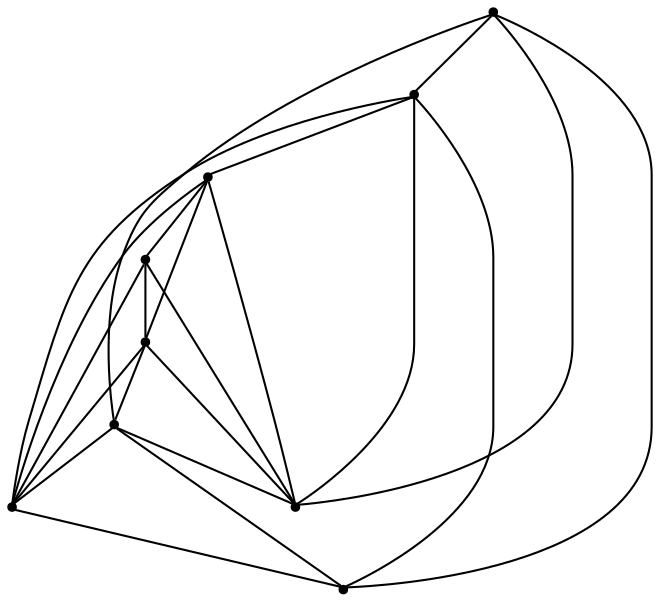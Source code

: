 graph {
  node [shape=point,comment="{\"directed\":false,\"doi\":\"10.1007/978-3-030-92931-2_7\",\"figure\":\"2 (2)\"}"]

  v0 [pos="1184.7648050054747,1676.0290113967962"]
  v1 [pos="1008.7940490704631,1952.5487591609444"]
  v2 [pos="1109.350658503039,1776.5812885443434"]
  v3 [pos="1046.5031730481517,1826.859525510183"]
  v4 [pos="971.0869917163496,1826.859525510183"]
  v5 [pos="908.2405395732497,1776.5812885443431"]
  v6 [pos="832.824358241448,1676.0290113967965"]
  v7 [pos="1047.7200645976363,1713.2343929634"]
  v8 [pos="977.0723310176869,1751.6859650669717"]

  v0 -- v1 [id="-1",pos="1184.7648050054747,1676.0290113967962 1201.524772463902,1798.809619292787 1127.1212366839393,1915.7266838784947 1008.7940490704631,1952.5487591609444"]
  v2 -- v1 [id="-2",pos="1109.350658503039,1776.5812885443434 1126.1960252064348,1852.3841122569613 1082.6599606758946,1928.5786358219996 1008.7940490704631,1952.5487591609444"]
  v3 -- v1 [id="-3",pos="1046.5031730481517,1826.859525510183 1058.3936030676914,1872.5079465255858 1043.8495965834093,1920.9816934894823 1008.7940490704631,1952.5487591609444"]
  v3 -- v5 [id="-4",pos="1046.5031730481517,1826.859525510183 1030.8683390524707,1849.6461557236019 1004.0848975181138,1862.1479941301873 976.5722240095973,1859.4934645783821 934.807224088779,1855.4636615836976 904.2148363343176,1818.3457766075048 908.2405395732497,1776.5812885443431"]
  v4 -- v1 [id="-5",pos="971.0869917163496,1826.859525510183 960.3237935773406,1872.478696211931 974.6969379832685,1920.3815533584532 1008.7940490704631,1952.5487591609444"]
  v5 -- v1 [id="-6",pos="908.2405395732497,1776.5812885443431 891.3961743874327,1852.3841122569613 934.9323025063908,1928.5786358219996 1008.7940490704631,1952.5487591609444"]
  v6 -- v5 [id="-7",pos="832.824358241448,1676.0290113967965 908.2405395732497,1776.5812885443431 908.2405395732497,1776.5812885443431 908.2405395732497,1776.5812885443431"]
  v6 -- v7 [id="-8",pos="832.824358241448,1676.0290113967965 1047.7200645976363,1713.2343929634 1047.7200645976363,1713.2343929634 1047.7200645976363,1713.2343929634"]
  v6 -- v8 [id="-9",pos="832.824358241448,1676.0290113967965 977.0723310176869,1751.6859650669717 977.0723310176869,1751.6859650669717 977.0723310176869,1751.6859650669717"]
  v6 -- v1 [id="-10",pos="832.824358241448,1676.0290113967965 813.958835199103,1799.2637622060959 889.1666372861088,1917.4478740741606 1008.7940490704631,1952.5487591609444"]
  v0 -- v7 [id="-11",pos="1184.7648050054747,1676.0290113967962 1047.7200645976363,1713.2343929634 1047.7200645976363,1713.2343929634 1047.7200645976363,1713.2343929634"]
  v0 -- v6 [id="-12",pos="1184.7648050054747,1676.0290113967962 832.824358241448,1676.0290113967965 832.824358241448,1676.0290113967965 832.824358241448,1676.0290113967965"]
  v2 -- v0 [id="-13",pos="1109.350658503039,1776.5812885443434 1184.7648050054747,1676.0290113967962 1184.7648050054747,1676.0290113967962 1184.7648050054747,1676.0290113967962"]
  v2 -- v8 [id="-14",pos="1109.350658503039,1776.5812885443434 977.0723310176869,1751.6859650669717 977.0723310176869,1751.6859650669717 977.0723310176869,1751.6859650669717"]
  v5 -- v4 [id="-15",pos="908.2405395732497,1776.5812885443431 971.0869917163496,1826.859525510183 971.0869917163496,1826.859525510183 971.0869917163496,1826.859525510183"]
  v5 -- v8 [id="-16",pos="908.2405395732497,1776.5812885443431 977.0723310176869,1751.6859650669717 977.0723310176869,1751.6859650669717 977.0723310176869,1751.6859650669717"]
  v2 -- v7 [id="-17",pos="1109.350658503039,1776.5812885443434 1047.7200645976363,1713.2343929634 1047.7200645976363,1713.2343929634 1047.7200645976363,1713.2343929634"]
  v4 -- v3 [id="-18",pos="971.0869917163496,1826.859525510183 1046.5031730481517,1826.859525510183 1046.5031730481517,1826.859525510183 1046.5031730481517,1826.859525510183"]
  v4 -- v8 [id="-19",pos="971.0869917163496,1826.859525510183 977.0723310176869,1751.6859650669717 977.0723310176869,1751.6859650669717 977.0723310176869,1751.6859650669717"]
  v8 -- v7 [id="-21",pos="977.0723310176869,1751.6859650669717 1047.7200645976363,1713.2343929634 1047.7200645976363,1713.2343929634 1047.7200645976363,1713.2343929634"]
  v8 -- v3 [id="-22",pos="977.0723310176869,1751.6859650669717 1046.5031730481517,1826.859525510183 1046.5031730481517,1826.859525510183 1046.5031730481517,1826.859525510183"]
  v3 -- v2 [id="-31",pos="1046.5031730481517,1826.859525510183 1109.350658503039,1776.5812885443434 1109.350658503039,1776.5812885443434 1109.350658503039,1776.5812885443434"]
}